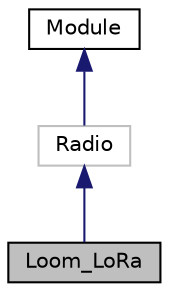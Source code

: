 digraph "Loom_LoRa"
{
 // LATEX_PDF_SIZE
  edge [fontname="Helvetica",fontsize="10",labelfontname="Helvetica",labelfontsize="10"];
  node [fontname="Helvetica",fontsize="10",shape=record];
  Node1 [label="Loom_LoRa",height=0.2,width=0.4,color="black", fillcolor="grey75", style="filled", fontcolor="black",tooltip="Used to communicate with LoRa type radios."];
  Node2 -> Node1 [dir="back",color="midnightblue",fontsize="10",style="solid",fontname="Helvetica"];
  Node2 [label="Radio",height=0.2,width=0.4,color="grey75", fillcolor="white", style="filled",URL="$class_radio.html",tooltip=" "];
  Node3 -> Node2 [dir="back",color="midnightblue",fontsize="10",style="solid",fontname="Helvetica"];
  Node3 [label="Module",height=0.2,width=0.4,color="black", fillcolor="white", style="filled",URL="$class_module.html",tooltip="General overarching interface to provide basic unified functionality."];
}
